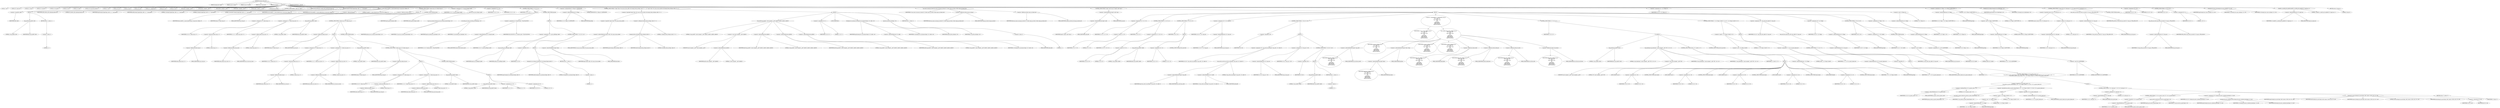 digraph hostapd_notif_assoc {  
"1000122" [label = "(METHOD,hostapd_notif_assoc)" ]
"1000123" [label = "(PARAM,hostapd_data *hapd)" ]
"1000124" [label = "(PARAM,const u8 *addr)" ]
"1000125" [label = "(PARAM,const u8 *req_ies)" ]
"1000126" [label = "(PARAM,size_t req_ies_len)" ]
"1000127" [label = "(PARAM,int reassoc)" ]
"1000128" [label = "(BLOCK,,)" ]
"1000129" [label = "(LOCAL,v7: int)" ]
"1000130" [label = "(LOCAL,v10: const u8 *)" ]
"1000131" [label = "(LOCAL,v11: size_t)" ]
"1000132" [label = "(LOCAL,v12: sta_info *)" ]
"1000133" [label = "(LOCAL,v13: sta_info *)" ]
"1000134" [label = "(LOCAL,v14: int)" ]
"1000135" [label = "(LOCAL,v15: bool)" ]
"1000136" [label = "(LOCAL,v16: wpa_state_machine *)" ]
"1000137" [label = "(LOCAL,v17: int)" ]
"1000138" [label = "(LOCAL,v18: u8 *)" ]
"1000139" [label = "(LOCAL,v19: int)" ]
"1000140" [label = "(LOCAL,v20: u32)" ]
"1000141" [label = "(LOCAL,v21: unsigned int)" ]
"1000142" [label = "(LOCAL,v22: int)" ]
"1000143" [label = "(LOCAL,v23: int)" ]
"1000144" [label = "(LOCAL,fmt: unsigned __int8 *)" ]
"1000145" [label = "(LOCAL,fmta: unsigned __int8 *)" ]
"1000146" [label = "(LOCAL,fmtb: unsigned __int8 *)" ]
"1000147" [label = "(LOCAL,fmtc: unsigned __int8 *)" ]
"1000148" [label = "(LOCAL,elems: ieee802_11_elems)" ]
"1000149" [label = "(LOCAL,buf: u8 [ 1064 ])" ]
"1000150" [label = "(CONTROL_STRUCTURE,if ( !addr ),if ( !addr ))" ]
"1000151" [label = "(<operator>.logicalNot,!addr)" ]
"1000152" [label = "(IDENTIFIER,addr,!addr)" ]
"1000153" [label = "(BLOCK,,)" ]
"1000154" [label = "(wpa_printf,wpa_printf(2, fmt))" ]
"1000155" [label = "(LITERAL,2,wpa_printf(2, fmt))" ]
"1000156" [label = "(IDENTIFIER,fmt,wpa_printf(2, fmt))" ]
"1000157" [label = "(RETURN,return -1;,return -1;)" ]
"1000158" [label = "(<operator>.minus,-1)" ]
"1000159" [label = "(LITERAL,1,-1)" ]
"1000160" [label = "(random_add_randomness,random_add_randomness(addr, 6u))" ]
"1000161" [label = "(IDENTIFIER,addr,random_add_randomness(addr, 6u))" ]
"1000162" [label = "(LITERAL,6u,random_add_randomness(addr, 6u))" ]
"1000163" [label = "(hostapd_logger,hostapd_logger(hapd, addr, 1u, 2, \"associated\"))" ]
"1000164" [label = "(IDENTIFIER,hapd,hostapd_logger(hapd, addr, 1u, 2, \"associated\"))" ]
"1000165" [label = "(IDENTIFIER,addr,hostapd_logger(hapd, addr, 1u, 2, \"associated\"))" ]
"1000166" [label = "(LITERAL,1u,hostapd_logger(hapd, addr, 1u, 2, \"associated\"))" ]
"1000167" [label = "(LITERAL,2,hostapd_logger(hapd, addr, 1u, 2, \"associated\"))" ]
"1000168" [label = "(LITERAL,\"associated\",hostapd_logger(hapd, addr, 1u, 2, \"associated\"))" ]
"1000169" [label = "(ieee802_11_parse_elems,ieee802_11_parse_elems(req_ies, req_ies_len, &elems, 0))" ]
"1000170" [label = "(IDENTIFIER,req_ies,ieee802_11_parse_elems(req_ies, req_ies_len, &elems, 0))" ]
"1000171" [label = "(IDENTIFIER,req_ies_len,ieee802_11_parse_elems(req_ies, req_ies_len, &elems, 0))" ]
"1000172" [label = "(<operator>.addressOf,&elems)" ]
"1000173" [label = "(IDENTIFIER,elems,ieee802_11_parse_elems(req_ies, req_ies_len, &elems, 0))" ]
"1000174" [label = "(LITERAL,0,ieee802_11_parse_elems(req_ies, req_ies_len, &elems, 0))" ]
"1000175" [label = "(CONTROL_STRUCTURE,if ( elems.wps_ie ),if ( elems.wps_ie ))" ]
"1000176" [label = "(<operator>.fieldAccess,elems.wps_ie)" ]
"1000177" [label = "(IDENTIFIER,elems,if ( elems.wps_ie ))" ]
"1000178" [label = "(FIELD_IDENTIFIER,wps_ie,wps_ie)" ]
"1000179" [label = "(BLOCK,,)" ]
"1000180" [label = "(<operator>.assignment,v10 = elems.wps_ie - 2)" ]
"1000181" [label = "(IDENTIFIER,v10,v10 = elems.wps_ie - 2)" ]
"1000182" [label = "(<operator>.subtraction,elems.wps_ie - 2)" ]
"1000183" [label = "(<operator>.fieldAccess,elems.wps_ie)" ]
"1000184" [label = "(IDENTIFIER,elems,elems.wps_ie - 2)" ]
"1000185" [label = "(FIELD_IDENTIFIER,wps_ie,wps_ie)" ]
"1000186" [label = "(LITERAL,2,elems.wps_ie - 2)" ]
"1000187" [label = "(<operator>.assignment,v11 = elems.wps_ie_len + 2)" ]
"1000188" [label = "(IDENTIFIER,v11,v11 = elems.wps_ie_len + 2)" ]
"1000189" [label = "(<operator>.addition,elems.wps_ie_len + 2)" ]
"1000190" [label = "(<operator>.fieldAccess,elems.wps_ie_len)" ]
"1000191" [label = "(IDENTIFIER,elems,elems.wps_ie_len + 2)" ]
"1000192" [label = "(FIELD_IDENTIFIER,wps_ie_len,wps_ie_len)" ]
"1000193" [label = "(LITERAL,2,elems.wps_ie_len + 2)" ]
"1000194" [label = "(wpa_printf,wpa_printf(2, fmta))" ]
"1000195" [label = "(LITERAL,2,wpa_printf(2, fmta))" ]
"1000196" [label = "(IDENTIFIER,fmta,wpa_printf(2, fmta))" ]
"1000197" [label = "(CONTROL_STRUCTURE,else,else)" ]
"1000198" [label = "(CONTROL_STRUCTURE,if ( elems.rsn_ie ),if ( elems.rsn_ie ))" ]
"1000199" [label = "(<operator>.fieldAccess,elems.rsn_ie)" ]
"1000200" [label = "(IDENTIFIER,elems,if ( elems.rsn_ie ))" ]
"1000201" [label = "(FIELD_IDENTIFIER,rsn_ie,rsn_ie)" ]
"1000202" [label = "(BLOCK,,)" ]
"1000203" [label = "(<operator>.assignment,v10 = elems.rsn_ie - 2)" ]
"1000204" [label = "(IDENTIFIER,v10,v10 = elems.rsn_ie - 2)" ]
"1000205" [label = "(<operator>.subtraction,elems.rsn_ie - 2)" ]
"1000206" [label = "(<operator>.fieldAccess,elems.rsn_ie)" ]
"1000207" [label = "(IDENTIFIER,elems,elems.rsn_ie - 2)" ]
"1000208" [label = "(FIELD_IDENTIFIER,rsn_ie,rsn_ie)" ]
"1000209" [label = "(LITERAL,2,elems.rsn_ie - 2)" ]
"1000210" [label = "(<operator>.assignment,v11 = elems.rsn_ie_len + 2)" ]
"1000211" [label = "(IDENTIFIER,v11,v11 = elems.rsn_ie_len + 2)" ]
"1000212" [label = "(<operator>.addition,elems.rsn_ie_len + 2)" ]
"1000213" [label = "(<operator>.fieldAccess,elems.rsn_ie_len)" ]
"1000214" [label = "(IDENTIFIER,elems,elems.rsn_ie_len + 2)" ]
"1000215" [label = "(FIELD_IDENTIFIER,rsn_ie_len,rsn_ie_len)" ]
"1000216" [label = "(LITERAL,2,elems.rsn_ie_len + 2)" ]
"1000217" [label = "(wpa_printf,wpa_printf(2, fmta))" ]
"1000218" [label = "(LITERAL,2,wpa_printf(2, fmta))" ]
"1000219" [label = "(IDENTIFIER,fmta,wpa_printf(2, fmta))" ]
"1000220" [label = "(CONTROL_STRUCTURE,else,else)" ]
"1000221" [label = "(CONTROL_STRUCTURE,if ( elems.wpa_ie ),if ( elems.wpa_ie ))" ]
"1000222" [label = "(<operator>.fieldAccess,elems.wpa_ie)" ]
"1000223" [label = "(IDENTIFIER,elems,if ( elems.wpa_ie ))" ]
"1000224" [label = "(FIELD_IDENTIFIER,wpa_ie,wpa_ie)" ]
"1000225" [label = "(BLOCK,,)" ]
"1000226" [label = "(<operator>.assignment,v10 = elems.wpa_ie - 2)" ]
"1000227" [label = "(IDENTIFIER,v10,v10 = elems.wpa_ie - 2)" ]
"1000228" [label = "(<operator>.subtraction,elems.wpa_ie - 2)" ]
"1000229" [label = "(<operator>.fieldAccess,elems.wpa_ie)" ]
"1000230" [label = "(IDENTIFIER,elems,elems.wpa_ie - 2)" ]
"1000231" [label = "(FIELD_IDENTIFIER,wpa_ie,wpa_ie)" ]
"1000232" [label = "(LITERAL,2,elems.wpa_ie - 2)" ]
"1000233" [label = "(<operator>.assignment,v11 = elems.wpa_ie_len + 2)" ]
"1000234" [label = "(IDENTIFIER,v11,v11 = elems.wpa_ie_len + 2)" ]
"1000235" [label = "(<operator>.addition,elems.wpa_ie_len + 2)" ]
"1000236" [label = "(<operator>.fieldAccess,elems.wpa_ie_len)" ]
"1000237" [label = "(IDENTIFIER,elems,elems.wpa_ie_len + 2)" ]
"1000238" [label = "(FIELD_IDENTIFIER,wpa_ie_len,wpa_ie_len)" ]
"1000239" [label = "(LITERAL,2,elems.wpa_ie_len + 2)" ]
"1000240" [label = "(wpa_printf,wpa_printf(2, fmta))" ]
"1000241" [label = "(LITERAL,2,wpa_printf(2, fmta))" ]
"1000242" [label = "(IDENTIFIER,fmta,wpa_printf(2, fmta))" ]
"1000243" [label = "(CONTROL_STRUCTURE,else,else)" ]
"1000244" [label = "(BLOCK,,)" ]
"1000245" [label = "(wpa_printf,wpa_printf(2, fmta))" ]
"1000246" [label = "(LITERAL,2,wpa_printf(2, fmta))" ]
"1000247" [label = "(IDENTIFIER,fmta,wpa_printf(2, fmta))" ]
"1000248" [label = "(<operator>.assignment,v11 = 0)" ]
"1000249" [label = "(IDENTIFIER,v11,v11 = 0)" ]
"1000250" [label = "(LITERAL,0,v11 = 0)" ]
"1000251" [label = "(<operator>.assignment,v10 = 0)" ]
"1000252" [label = "(IDENTIFIER,v10,v10 = 0)" ]
"1000253" [label = "(LITERAL,0,v10 = 0)" ]
"1000254" [label = "(<operator>.assignment,v12 = ap_get_sta(hapd, addr))" ]
"1000255" [label = "(IDENTIFIER,v12,v12 = ap_get_sta(hapd, addr))" ]
"1000256" [label = "(ap_get_sta,ap_get_sta(hapd, addr))" ]
"1000257" [label = "(IDENTIFIER,hapd,ap_get_sta(hapd, addr))" ]
"1000258" [label = "(IDENTIFIER,addr,ap_get_sta(hapd, addr))" ]
"1000259" [label = "(<operator>.assignment,v13 = v12)" ]
"1000260" [label = "(IDENTIFIER,v13,v13 = v12)" ]
"1000261" [label = "(IDENTIFIER,v12,v13 = v12)" ]
"1000262" [label = "(CONTROL_STRUCTURE,if ( v12 ),if ( v12 ))" ]
"1000263" [label = "(IDENTIFIER,v12,if ( v12 ))" ]
"1000264" [label = "(BLOCK,,)" ]
"1000265" [label = "(ap_sta_no_session_timeout,ap_sta_no_session_timeout(hapd, v12))" ]
"1000266" [label = "(IDENTIFIER,hapd,ap_sta_no_session_timeout(hapd, v12))" ]
"1000267" [label = "(IDENTIFIER,v12,ap_sta_no_session_timeout(hapd, v12))" ]
"1000268" [label = "(accounting_sta_stop,accounting_sta_stop(hapd, v13))" ]
"1000269" [label = "(IDENTIFIER,hapd,accounting_sta_stop(hapd, v13))" ]
"1000270" [label = "(IDENTIFIER,v13,accounting_sta_stop(hapd, v13))" ]
"1000271" [label = "(<operator>.assignment,v13->timeout_next = STA_NULLFUNC)" ]
"1000272" [label = "(<operator>.indirectFieldAccess,v13->timeout_next)" ]
"1000273" [label = "(IDENTIFIER,v13,v13->timeout_next = STA_NULLFUNC)" ]
"1000274" [label = "(FIELD_IDENTIFIER,timeout_next,timeout_next)" ]
"1000275" [label = "(IDENTIFIER,STA_NULLFUNC,v13->timeout_next = STA_NULLFUNC)" ]
"1000276" [label = "(CONTROL_STRUCTURE,else,else)" ]
"1000277" [label = "(BLOCK,,)" ]
"1000278" [label = "(<operator>.assignment,v13 = ap_sta_add(hapd, addr))" ]
"1000279" [label = "(IDENTIFIER,v13,v13 = ap_sta_add(hapd, addr))" ]
"1000280" [label = "(ap_sta_add,ap_sta_add(hapd, addr))" ]
"1000281" [label = "(IDENTIFIER,hapd,ap_sta_add(hapd, addr))" ]
"1000282" [label = "(IDENTIFIER,addr,ap_sta_add(hapd, addr))" ]
"1000283" [label = "(CONTROL_STRUCTURE,if ( !v13 ),if ( !v13 ))" ]
"1000284" [label = "(<operator>.logicalNot,!v13)" ]
"1000285" [label = "(IDENTIFIER,v13,!v13)" ]
"1000286" [label = "(BLOCK,,)" ]
"1000287" [label = "(hostapd_drv_sta_disassoc,hostapd_drv_sta_disassoc(hapd, addr, 5))" ]
"1000288" [label = "(IDENTIFIER,hapd,hostapd_drv_sta_disassoc(hapd, addr, 5))" ]
"1000289" [label = "(IDENTIFIER,addr,hostapd_drv_sta_disassoc(hapd, addr, 5))" ]
"1000290" [label = "(LITERAL,5,hostapd_drv_sta_disassoc(hapd, addr, 5))" ]
"1000291" [label = "(RETURN,return -1;,return -1;)" ]
"1000292" [label = "(<operator>.minus,-1)" ]
"1000293" [label = "(LITERAL,1,-1)" ]
"1000294" [label = "(<operators>.assignmentAnd,v13->flags &= 0xFFFECFFF)" ]
"1000295" [label = "(<operator>.indirectFieldAccess,v13->flags)" ]
"1000296" [label = "(IDENTIFIER,v13,v13->flags &= 0xFFFECFFF)" ]
"1000297" [label = "(FIELD_IDENTIFIER,flags,flags)" ]
"1000298" [label = "(LITERAL,0xFFFECFFF,v13->flags &= 0xFFFECFFF)" ]
"1000299" [label = "(CONTROL_STRUCTURE,if ( !hapd->iface->drv_max_acl_mac_addrs && hostapd_check_acl(hapd, addr, 0) != 1 ),if ( !hapd->iface->drv_max_acl_mac_addrs && hostapd_check_acl(hapd, addr, 0) != 1 ))" ]
"1000300" [label = "(<operator>.logicalAnd,!hapd->iface->drv_max_acl_mac_addrs && hostapd_check_acl(hapd, addr, 0) != 1)" ]
"1000301" [label = "(<operator>.logicalNot,!hapd->iface->drv_max_acl_mac_addrs)" ]
"1000302" [label = "(<operator>.indirectFieldAccess,hapd->iface->drv_max_acl_mac_addrs)" ]
"1000303" [label = "(<operator>.indirectFieldAccess,hapd->iface)" ]
"1000304" [label = "(IDENTIFIER,hapd,!hapd->iface->drv_max_acl_mac_addrs)" ]
"1000305" [label = "(FIELD_IDENTIFIER,iface,iface)" ]
"1000306" [label = "(FIELD_IDENTIFIER,drv_max_acl_mac_addrs,drv_max_acl_mac_addrs)" ]
"1000307" [label = "(<operator>.notEquals,hostapd_check_acl(hapd, addr, 0) != 1)" ]
"1000308" [label = "(hostapd_check_acl,hostapd_check_acl(hapd, addr, 0))" ]
"1000309" [label = "(IDENTIFIER,hapd,hostapd_check_acl(hapd, addr, 0))" ]
"1000310" [label = "(IDENTIFIER,addr,hostapd_check_acl(hapd, addr, 0))" ]
"1000311" [label = "(LITERAL,0,hostapd_check_acl(hapd, addr, 0))" ]
"1000312" [label = "(LITERAL,1,hostapd_check_acl(hapd, addr, 0) != 1)" ]
"1000313" [label = "(BLOCK,,)" ]
"1000314" [label = "(wpa_printf,wpa_printf(3, (const unsigned __int8 *)addr[2], addr[3], addr[4], addr[5]))" ]
"1000315" [label = "(LITERAL,3,wpa_printf(3, (const unsigned __int8 *)addr[2], addr[3], addr[4], addr[5]))" ]
"1000316" [label = "(<operator>.cast,(const unsigned __int8 *)addr[2])" ]
"1000317" [label = "(UNKNOWN,const unsigned __int8 *,const unsigned __int8 *)" ]
"1000318" [label = "(<operator>.indirectIndexAccess,addr[2])" ]
"1000319" [label = "(IDENTIFIER,addr,(const unsigned __int8 *)addr[2])" ]
"1000320" [label = "(LITERAL,2,(const unsigned __int8 *)addr[2])" ]
"1000321" [label = "(<operator>.indirectIndexAccess,addr[3])" ]
"1000322" [label = "(IDENTIFIER,addr,wpa_printf(3, (const unsigned __int8 *)addr[2], addr[3], addr[4], addr[5]))" ]
"1000323" [label = "(LITERAL,3,wpa_printf(3, (const unsigned __int8 *)addr[2], addr[3], addr[4], addr[5]))" ]
"1000324" [label = "(<operator>.indirectIndexAccess,addr[4])" ]
"1000325" [label = "(IDENTIFIER,addr,wpa_printf(3, (const unsigned __int8 *)addr[2], addr[3], addr[4], addr[5]))" ]
"1000326" [label = "(LITERAL,4,wpa_printf(3, (const unsigned __int8 *)addr[2], addr[3], addr[4], addr[5]))" ]
"1000327" [label = "(<operator>.indirectIndexAccess,addr[5])" ]
"1000328" [label = "(IDENTIFIER,addr,wpa_printf(3, (const unsigned __int8 *)addr[2], addr[3], addr[4], addr[5]))" ]
"1000329" [label = "(LITERAL,5,wpa_printf(3, (const unsigned __int8 *)addr[2], addr[3], addr[4], addr[5]))" ]
"1000330" [label = "(<operator>.assignment,v14 = 1)" ]
"1000331" [label = "(IDENTIFIER,v14,v14 = 1)" ]
"1000332" [label = "(LITERAL,1,v14 = 1)" ]
"1000333" [label = "(JUMP_TARGET,fail)" ]
"1000334" [label = "(hostapd_drv_sta_disassoc,hostapd_drv_sta_disassoc(hapd, v13->addr, v14))" ]
"1000335" [label = "(IDENTIFIER,hapd,hostapd_drv_sta_disassoc(hapd, v13->addr, v14))" ]
"1000336" [label = "(<operator>.indirectFieldAccess,v13->addr)" ]
"1000337" [label = "(IDENTIFIER,v13,hostapd_drv_sta_disassoc(hapd, v13->addr, v14))" ]
"1000338" [label = "(FIELD_IDENTIFIER,addr,addr)" ]
"1000339" [label = "(IDENTIFIER,v14,hostapd_drv_sta_disassoc(hapd, v13->addr, v14))" ]
"1000340" [label = "(ap_free_sta,ap_free_sta(hapd, v13))" ]
"1000341" [label = "(IDENTIFIER,hapd,ap_free_sta(hapd, v13))" ]
"1000342" [label = "(IDENTIFIER,v13,ap_free_sta(hapd, v13))" ]
"1000343" [label = "(RETURN,return -1;,return -1;)" ]
"1000344" [label = "(<operator>.minus,-1)" ]
"1000345" [label = "(LITERAL,1,-1)" ]
"1000346" [label = "(ap_copy_sta_supp_op_classes,ap_copy_sta_supp_op_classes(v13, elems.supp_op_classes, elems.supp_op_classes_len))" ]
"1000347" [label = "(IDENTIFIER,v13,ap_copy_sta_supp_op_classes(v13, elems.supp_op_classes, elems.supp_op_classes_len))" ]
"1000348" [label = "(<operator>.fieldAccess,elems.supp_op_classes)" ]
"1000349" [label = "(IDENTIFIER,elems,ap_copy_sta_supp_op_classes(v13, elems.supp_op_classes, elems.supp_op_classes_len))" ]
"1000350" [label = "(FIELD_IDENTIFIER,supp_op_classes,supp_op_classes)" ]
"1000351" [label = "(<operator>.fieldAccess,elems.supp_op_classes_len)" ]
"1000352" [label = "(IDENTIFIER,elems,ap_copy_sta_supp_op_classes(v13, elems.supp_op_classes, elems.supp_op_classes_len))" ]
"1000353" [label = "(FIELD_IDENTIFIER,supp_op_classes_len,supp_op_classes_len)" ]
"1000354" [label = "(CONTROL_STRUCTURE,if ( hapd->conf->wpa ),if ( hapd->conf->wpa ))" ]
"1000355" [label = "(<operator>.indirectFieldAccess,hapd->conf->wpa)" ]
"1000356" [label = "(<operator>.indirectFieldAccess,hapd->conf)" ]
"1000357" [label = "(IDENTIFIER,hapd,if ( hapd->conf->wpa ))" ]
"1000358" [label = "(FIELD_IDENTIFIER,conf,conf)" ]
"1000359" [label = "(FIELD_IDENTIFIER,wpa,wpa)" ]
"1000360" [label = "(BLOCK,,)" ]
"1000361" [label = "(<operator>.assignment,v15 = v11 == 0)" ]
"1000362" [label = "(IDENTIFIER,v15,v15 = v11 == 0)" ]
"1000363" [label = "(<operator>.equals,v11 == 0)" ]
"1000364" [label = "(IDENTIFIER,v11,v11 == 0)" ]
"1000365" [label = "(LITERAL,0,v11 == 0)" ]
"1000366" [label = "(CONTROL_STRUCTURE,if ( v11 ),if ( v11 ))" ]
"1000367" [label = "(IDENTIFIER,v11,if ( v11 ))" ]
"1000368" [label = "(<operator>.assignment,v15 = v10 == 0)" ]
"1000369" [label = "(IDENTIFIER,v15,v15 = v10 == 0)" ]
"1000370" [label = "(<operator>.equals,v10 == 0)" ]
"1000371" [label = "(IDENTIFIER,v10,v10 == 0)" ]
"1000372" [label = "(LITERAL,0,v10 == 0)" ]
"1000373" [label = "(CONTROL_STRUCTURE,if ( v15 ),if ( v15 ))" ]
"1000374" [label = "(IDENTIFIER,v15,if ( v15 ))" ]
"1000375" [label = "(BLOCK,,)" ]
"1000376" [label = "(wpa_printf,wpa_printf(2, fmtb))" ]
"1000377" [label = "(LITERAL,2,wpa_printf(2, fmtb))" ]
"1000378" [label = "(IDENTIFIER,fmtb,wpa_printf(2, fmtb))" ]
"1000379" [label = "(<operator>.assignment,v14 = 13)" ]
"1000380" [label = "(IDENTIFIER,v14,v14 = 13)" ]
"1000381" [label = "(LITERAL,13,v14 = 13)" ]
"1000382" [label = "(CONTROL_STRUCTURE,goto fail;,goto fail;)" ]
"1000383" [label = "(<operator>.assignment,v16 = v13->wpa_sm)" ]
"1000384" [label = "(IDENTIFIER,v16,v16 = v13->wpa_sm)" ]
"1000385" [label = "(<operator>.indirectFieldAccess,v13->wpa_sm)" ]
"1000386" [label = "(IDENTIFIER,v13,v16 = v13->wpa_sm)" ]
"1000387" [label = "(FIELD_IDENTIFIER,wpa_sm,wpa_sm)" ]
"1000388" [label = "(CONTROL_STRUCTURE,if ( !v16 ),if ( !v16 ))" ]
"1000389" [label = "(<operator>.logicalNot,!v16)" ]
"1000390" [label = "(IDENTIFIER,v16,!v16)" ]
"1000391" [label = "(BLOCK,,)" ]
"1000392" [label = "(<operator>.assignment,v16 = wpa_auth_sta_init(hapd->wpa_auth, v13->addr, 0))" ]
"1000393" [label = "(IDENTIFIER,v16,v16 = wpa_auth_sta_init(hapd->wpa_auth, v13->addr, 0))" ]
"1000394" [label = "(wpa_auth_sta_init,wpa_auth_sta_init(hapd->wpa_auth, v13->addr, 0))" ]
"1000395" [label = "(<operator>.indirectFieldAccess,hapd->wpa_auth)" ]
"1000396" [label = "(IDENTIFIER,hapd,wpa_auth_sta_init(hapd->wpa_auth, v13->addr, 0))" ]
"1000397" [label = "(FIELD_IDENTIFIER,wpa_auth,wpa_auth)" ]
"1000398" [label = "(<operator>.indirectFieldAccess,v13->addr)" ]
"1000399" [label = "(IDENTIFIER,v13,wpa_auth_sta_init(hapd->wpa_auth, v13->addr, 0))" ]
"1000400" [label = "(FIELD_IDENTIFIER,addr,addr)" ]
"1000401" [label = "(LITERAL,0,wpa_auth_sta_init(hapd->wpa_auth, v13->addr, 0))" ]
"1000402" [label = "(<operator>.assignment,v13->wpa_sm = v16)" ]
"1000403" [label = "(<operator>.indirectFieldAccess,v13->wpa_sm)" ]
"1000404" [label = "(IDENTIFIER,v13,v13->wpa_sm = v16)" ]
"1000405" [label = "(FIELD_IDENTIFIER,wpa_sm,wpa_sm)" ]
"1000406" [label = "(IDENTIFIER,v16,v13->wpa_sm = v16)" ]
"1000407" [label = "(CONTROL_STRUCTURE,if ( !v16 ),if ( !v16 ))" ]
"1000408" [label = "(<operator>.logicalNot,!v16)" ]
"1000409" [label = "(IDENTIFIER,v16,!v16)" ]
"1000410" [label = "(BLOCK,,)" ]
"1000411" [label = "(wpa_printf,wpa_printf(5, fmtb))" ]
"1000412" [label = "(LITERAL,5,wpa_printf(5, fmtb))" ]
"1000413" [label = "(IDENTIFIER,fmtb,wpa_printf(5, fmtb))" ]
"1000414" [label = "(RETURN,return -1;,return -1;)" ]
"1000415" [label = "(<operator>.minus,-1)" ]
"1000416" [label = "(LITERAL,1,-1)" ]
"1000417" [label = "(<operator>.assignment,v17 = wpa_validate_wpa_ie(\n            hapd->wpa_auth,\n            v16,\n            hapd->iface->freq,\n            v10,\n            v11,\n            elems.mdie,\n            elems.mdie_len,\n            elems.owe_dh,\n            elems.owe_dh_len))" ]
"1000418" [label = "(IDENTIFIER,v17,v17 = wpa_validate_wpa_ie(\n            hapd->wpa_auth,\n            v16,\n            hapd->iface->freq,\n            v10,\n            v11,\n            elems.mdie,\n            elems.mdie_len,\n            elems.owe_dh,\n            elems.owe_dh_len))" ]
"1000419" [label = "(wpa_validate_wpa_ie,wpa_validate_wpa_ie(\n            hapd->wpa_auth,\n            v16,\n            hapd->iface->freq,\n            v10,\n            v11,\n            elems.mdie,\n            elems.mdie_len,\n            elems.owe_dh,\n            elems.owe_dh_len))" ]
"1000420" [label = "(<operator>.indirectFieldAccess,hapd->wpa_auth)" ]
"1000421" [label = "(IDENTIFIER,hapd,wpa_validate_wpa_ie(\n            hapd->wpa_auth,\n            v16,\n            hapd->iface->freq,\n            v10,\n            v11,\n            elems.mdie,\n            elems.mdie_len,\n            elems.owe_dh,\n            elems.owe_dh_len))" ]
"1000422" [label = "(FIELD_IDENTIFIER,wpa_auth,wpa_auth)" ]
"1000423" [label = "(IDENTIFIER,v16,wpa_validate_wpa_ie(\n            hapd->wpa_auth,\n            v16,\n            hapd->iface->freq,\n            v10,\n            v11,\n            elems.mdie,\n            elems.mdie_len,\n            elems.owe_dh,\n            elems.owe_dh_len))" ]
"1000424" [label = "(<operator>.indirectFieldAccess,hapd->iface->freq)" ]
"1000425" [label = "(<operator>.indirectFieldAccess,hapd->iface)" ]
"1000426" [label = "(IDENTIFIER,hapd,wpa_validate_wpa_ie(\n            hapd->wpa_auth,\n            v16,\n            hapd->iface->freq,\n            v10,\n            v11,\n            elems.mdie,\n            elems.mdie_len,\n            elems.owe_dh,\n            elems.owe_dh_len))" ]
"1000427" [label = "(FIELD_IDENTIFIER,iface,iface)" ]
"1000428" [label = "(FIELD_IDENTIFIER,freq,freq)" ]
"1000429" [label = "(IDENTIFIER,v10,wpa_validate_wpa_ie(\n            hapd->wpa_auth,\n            v16,\n            hapd->iface->freq,\n            v10,\n            v11,\n            elems.mdie,\n            elems.mdie_len,\n            elems.owe_dh,\n            elems.owe_dh_len))" ]
"1000430" [label = "(IDENTIFIER,v11,wpa_validate_wpa_ie(\n            hapd->wpa_auth,\n            v16,\n            hapd->iface->freq,\n            v10,\n            v11,\n            elems.mdie,\n            elems.mdie_len,\n            elems.owe_dh,\n            elems.owe_dh_len))" ]
"1000431" [label = "(<operator>.fieldAccess,elems.mdie)" ]
"1000432" [label = "(IDENTIFIER,elems,wpa_validate_wpa_ie(\n            hapd->wpa_auth,\n            v16,\n            hapd->iface->freq,\n            v10,\n            v11,\n            elems.mdie,\n            elems.mdie_len,\n            elems.owe_dh,\n            elems.owe_dh_len))" ]
"1000433" [label = "(FIELD_IDENTIFIER,mdie,mdie)" ]
"1000434" [label = "(<operator>.fieldAccess,elems.mdie_len)" ]
"1000435" [label = "(IDENTIFIER,elems,wpa_validate_wpa_ie(\n            hapd->wpa_auth,\n            v16,\n            hapd->iface->freq,\n            v10,\n            v11,\n            elems.mdie,\n            elems.mdie_len,\n            elems.owe_dh,\n            elems.owe_dh_len))" ]
"1000436" [label = "(FIELD_IDENTIFIER,mdie_len,mdie_len)" ]
"1000437" [label = "(<operator>.fieldAccess,elems.owe_dh)" ]
"1000438" [label = "(IDENTIFIER,elems,wpa_validate_wpa_ie(\n            hapd->wpa_auth,\n            v16,\n            hapd->iface->freq,\n            v10,\n            v11,\n            elems.mdie,\n            elems.mdie_len,\n            elems.owe_dh,\n            elems.owe_dh_len))" ]
"1000439" [label = "(FIELD_IDENTIFIER,owe_dh,owe_dh)" ]
"1000440" [label = "(<operator>.fieldAccess,elems.owe_dh_len)" ]
"1000441" [label = "(IDENTIFIER,elems,wpa_validate_wpa_ie(\n            hapd->wpa_auth,\n            v16,\n            hapd->iface->freq,\n            v10,\n            v11,\n            elems.mdie,\n            elems.mdie_len,\n            elems.owe_dh,\n            elems.owe_dh_len))" ]
"1000442" [label = "(FIELD_IDENTIFIER,owe_dh_len,owe_dh_len)" ]
"1000443" [label = "(CONTROL_STRUCTURE,if ( v17 ),if ( v17 ))" ]
"1000444" [label = "(IDENTIFIER,v17,if ( v17 ))" ]
"1000445" [label = "(BLOCK,,)" ]
"1000446" [label = "(wpa_printf,wpa_printf(2, fmtc))" ]
"1000447" [label = "(LITERAL,2,wpa_printf(2, fmtc))" ]
"1000448" [label = "(IDENTIFIER,fmtc,wpa_printf(2, fmtc))" ]
"1000449" [label = "(wpa_hexdump,wpa_hexdump(2, (const unsigned __int8 *)\"IE\", v10, v11))" ]
"1000450" [label = "(LITERAL,2,wpa_hexdump(2, (const unsigned __int8 *)\"IE\", v10, v11))" ]
"1000451" [label = "(<operator>.cast,(const unsigned __int8 *)\"IE\")" ]
"1000452" [label = "(UNKNOWN,const unsigned __int8 *,const unsigned __int8 *)" ]
"1000453" [label = "(LITERAL,\"IE\",(const unsigned __int8 *)\"IE\")" ]
"1000454" [label = "(IDENTIFIER,v10,wpa_hexdump(2, (const unsigned __int8 *)\"IE\", v10, v11))" ]
"1000455" [label = "(IDENTIFIER,v11,wpa_hexdump(2, (const unsigned __int8 *)\"IE\", v10, v11))" ]
"1000456" [label = "(CONTROL_STRUCTURE,switch ( v17 ),switch ( v17 ))" ]
"1000457" [label = "(IDENTIFIER,v17,switch ( v17 ))" ]
"1000458" [label = "(BLOCK,,)" ]
"1000459" [label = "(JUMP_TARGET,case 2)" ]
"1000460" [label = "(<operator>.assignment,v14 = 18)" ]
"1000461" [label = "(IDENTIFIER,v14,v14 = 18)" ]
"1000462" [label = "(LITERAL,18,v14 = 18)" ]
"1000463" [label = "(CONTROL_STRUCTURE,break;,break;)" ]
"1000464" [label = "(JUMP_TARGET,case 3)" ]
"1000465" [label = "(<operator>.assignment,v14 = 19)" ]
"1000466" [label = "(IDENTIFIER,v14,v14 = 19)" ]
"1000467" [label = "(LITERAL,19,v14 = 19)" ]
"1000468" [label = "(CONTROL_STRUCTURE,break;,break;)" ]
"1000469" [label = "(JUMP_TARGET,case 4)" ]
"1000470" [label = "(<operator>.assignment,v14 = 20)" ]
"1000471" [label = "(IDENTIFIER,v14,v14 = 20)" ]
"1000472" [label = "(LITERAL,20,v14 = 20)" ]
"1000473" [label = "(CONTROL_STRUCTURE,break;,break;)" ]
"1000474" [label = "(JUMP_TARGET,case 8)" ]
"1000475" [label = "(<operator>.assignment,v14 = 24)" ]
"1000476" [label = "(IDENTIFIER,v14,v14 = 24)" ]
"1000477" [label = "(LITERAL,24,v14 = 24)" ]
"1000478" [label = "(CONTROL_STRUCTURE,break;,break;)" ]
"1000479" [label = "(JUMP_TARGET,default)" ]
"1000480" [label = "(<operator>.assignment,v14 = 13)" ]
"1000481" [label = "(IDENTIFIER,v14,v14 = 13)" ]
"1000482" [label = "(LITERAL,13,v14 = 13)" ]
"1000483" [label = "(CONTROL_STRUCTURE,break;,break;)" ]
"1000484" [label = "(CONTROL_STRUCTURE,goto fail;,goto fail;)" ]
"1000485" [label = "(CONTROL_STRUCTURE,if ( (~v13->flags & 0x402) == 0 ),if ( (~v13->flags & 0x402) == 0 ))" ]
"1000486" [label = "(<operator>.equals,(~v13->flags & 0x402) == 0)" ]
"1000487" [label = "(<operator>.and,~v13->flags & 0x402)" ]
"1000488" [label = "(<operator>.indirectFieldAccess,~v13->flags)" ]
"1000489" [label = "(IDENTIFIER,~v13,~v13->flags & 0x402)" ]
"1000490" [label = "(FIELD_IDENTIFIER,flags,flags)" ]
"1000491" [label = "(LITERAL,0x402,~v13->flags & 0x402)" ]
"1000492" [label = "(LITERAL,0,(~v13->flags & 0x402) == 0)" ]
"1000493" [label = "(BLOCK,,)" ]
"1000494" [label = "(<operator>.assignment,v7 = v13->sa_query_timed_out)" ]
"1000495" [label = "(IDENTIFIER,v7,v7 = v13->sa_query_timed_out)" ]
"1000496" [label = "(<operator>.indirectFieldAccess,v13->sa_query_timed_out)" ]
"1000497" [label = "(IDENTIFIER,v13,v7 = v13->sa_query_timed_out)" ]
"1000498" [label = "(FIELD_IDENTIFIER,sa_query_timed_out,sa_query_timed_out)" ]
"1000499" [label = "(CONTROL_STRUCTURE,if ( !v7 ),if ( !v7 ))" ]
"1000500" [label = "(<operator>.logicalNot,!v7)" ]
"1000501" [label = "(IDENTIFIER,v7,!v7)" ]
"1000502" [label = "(BLOCK,,)" ]
"1000503" [label = "(CONTROL_STRUCTURE,if ( v13->sa_query_count <= 0\n          || (ap_check_sa_query_timeout(hapd, v13), (~v13->flags & 0x402) == 0) && !v13->sa_query_timed_out ),if ( v13->sa_query_count <= 0\n          || (ap_check_sa_query_timeout(hapd, v13), (~v13->flags & 0x402) == 0) && !v13->sa_query_timed_out ))" ]
"1000504" [label = "(<operator>.logicalOr,v13->sa_query_count <= 0\n          || (ap_check_sa_query_timeout(hapd, v13), (~v13->flags & 0x402) == 0) && !v13->sa_query_timed_out)" ]
"1000505" [label = "(<operator>.lessEqualsThan,v13->sa_query_count <= 0)" ]
"1000506" [label = "(<operator>.indirectFieldAccess,v13->sa_query_count)" ]
"1000507" [label = "(IDENTIFIER,v13,v13->sa_query_count <= 0)" ]
"1000508" [label = "(FIELD_IDENTIFIER,sa_query_count,sa_query_count)" ]
"1000509" [label = "(LITERAL,0,v13->sa_query_count <= 0)" ]
"1000510" [label = "(<operator>.logicalAnd,(ap_check_sa_query_timeout(hapd, v13), (~v13->flags & 0x402) == 0) && !v13->sa_query_timed_out)" ]
"1000511" [label = "(BLOCK,,)" ]
"1000512" [label = "(ap_check_sa_query_timeout,ap_check_sa_query_timeout(hapd, v13))" ]
"1000513" [label = "(IDENTIFIER,hapd,ap_check_sa_query_timeout(hapd, v13))" ]
"1000514" [label = "(IDENTIFIER,v13,ap_check_sa_query_timeout(hapd, v13))" ]
"1000515" [label = "(<operator>.equals,(~v13->flags & 0x402) == 0)" ]
"1000516" [label = "(<operator>.and,~v13->flags & 0x402)" ]
"1000517" [label = "(<operator>.indirectFieldAccess,~v13->flags)" ]
"1000518" [label = "(IDENTIFIER,~v13,~v13->flags & 0x402)" ]
"1000519" [label = "(FIELD_IDENTIFIER,flags,flags)" ]
"1000520" [label = "(LITERAL,0x402,~v13->flags & 0x402)" ]
"1000521" [label = "(LITERAL,0,(~v13->flags & 0x402) == 0)" ]
"1000522" [label = "(<operator>.logicalNot,!v13->sa_query_timed_out)" ]
"1000523" [label = "(<operator>.indirectFieldAccess,v13->sa_query_timed_out)" ]
"1000524" [label = "(IDENTIFIER,v13,!v13->sa_query_timed_out)" ]
"1000525" [label = "(FIELD_IDENTIFIER,sa_query_timed_out,sa_query_timed_out)" ]
"1000526" [label = "(BLOCK,,)" ]
"1000527" [label = "(CONTROL_STRUCTURE,if ( v13->auth_alg != 2 ),if ( v13->auth_alg != 2 ))" ]
"1000528" [label = "(<operator>.notEquals,v13->auth_alg != 2)" ]
"1000529" [label = "(<operator>.indirectFieldAccess,v13->auth_alg)" ]
"1000530" [label = "(IDENTIFIER,v13,v13->auth_alg != 2)" ]
"1000531" [label = "(FIELD_IDENTIFIER,auth_alg,auth_alg)" ]
"1000532" [label = "(LITERAL,2,v13->auth_alg != 2)" ]
"1000533" [label = "(BLOCK,,)" ]
"1000534" [label = "(CONTROL_STRUCTURE,if ( !v13->sa_query_count ),if ( !v13->sa_query_count ))" ]
"1000535" [label = "(<operator>.logicalNot,!v13->sa_query_count)" ]
"1000536" [label = "(<operator>.indirectFieldAccess,v13->sa_query_count)" ]
"1000537" [label = "(IDENTIFIER,v13,!v13->sa_query_count)" ]
"1000538" [label = "(FIELD_IDENTIFIER,sa_query_count,sa_query_count)" ]
"1000539" [label = "(ap_sta_start_sa_query,ap_sta_start_sa_query(hapd, v13))" ]
"1000540" [label = "(IDENTIFIER,hapd,ap_sta_start_sa_query(hapd, v13))" ]
"1000541" [label = "(IDENTIFIER,v13,ap_sta_start_sa_query(hapd, v13))" ]
"1000542" [label = "(<operator>.assignment,v18 = hostapd_eid_assoc_comeback_time(hapd, v13, buf))" ]
"1000543" [label = "(IDENTIFIER,v18,v18 = hostapd_eid_assoc_comeback_time(hapd, v13, buf))" ]
"1000544" [label = "(hostapd_eid_assoc_comeback_time,hostapd_eid_assoc_comeback_time(hapd, v13, buf))" ]
"1000545" [label = "(IDENTIFIER,hapd,hostapd_eid_assoc_comeback_time(hapd, v13, buf))" ]
"1000546" [label = "(IDENTIFIER,v13,hostapd_eid_assoc_comeback_time(hapd, v13, buf))" ]
"1000547" [label = "(IDENTIFIER,buf,hostapd_eid_assoc_comeback_time(hapd, v13, buf))" ]
"1000548" [label = "(hostapd_sta_assoc,hostapd_sta_assoc(hapd, addr, reassoc, 0x1Eu, buf, v18 - buf))" ]
"1000549" [label = "(IDENTIFIER,hapd,hostapd_sta_assoc(hapd, addr, reassoc, 0x1Eu, buf, v18 - buf))" ]
"1000550" [label = "(IDENTIFIER,addr,hostapd_sta_assoc(hapd, addr, reassoc, 0x1Eu, buf, v18 - buf))" ]
"1000551" [label = "(IDENTIFIER,reassoc,hostapd_sta_assoc(hapd, addr, reassoc, 0x1Eu, buf, v18 - buf))" ]
"1000552" [label = "(LITERAL,0x1Eu,hostapd_sta_assoc(hapd, addr, reassoc, 0x1Eu, buf, v18 - buf))" ]
"1000553" [label = "(IDENTIFIER,buf,hostapd_sta_assoc(hapd, addr, reassoc, 0x1Eu, buf, v18 - buf))" ]
"1000554" [label = "(<operator>.subtraction,v18 - buf)" ]
"1000555" [label = "(IDENTIFIER,v18,v18 - buf)" ]
"1000556" [label = "(IDENTIFIER,buf,v18 - buf)" ]
"1000557" [label = "(RETURN,return v7;,return v7;)" ]
"1000558" [label = "(IDENTIFIER,v7,return v7;)" ]
"1000559" [label = "(<operator>.assignment,v19 = wpa_auth_uses_mfp(v13->wpa_sm))" ]
"1000560" [label = "(IDENTIFIER,v19,v19 = wpa_auth_uses_mfp(v13->wpa_sm))" ]
"1000561" [label = "(wpa_auth_uses_mfp,wpa_auth_uses_mfp(v13->wpa_sm))" ]
"1000562" [label = "(<operator>.indirectFieldAccess,v13->wpa_sm)" ]
"1000563" [label = "(IDENTIFIER,v13,wpa_auth_uses_mfp(v13->wpa_sm))" ]
"1000564" [label = "(FIELD_IDENTIFIER,wpa_sm,wpa_sm)" ]
"1000565" [label = "(<operator>.assignment,v20 = v13->flags)" ]
"1000566" [label = "(IDENTIFIER,v20,v20 = v13->flags)" ]
"1000567" [label = "(<operator>.indirectFieldAccess,v13->flags)" ]
"1000568" [label = "(IDENTIFIER,v13,v20 = v13->flags)" ]
"1000569" [label = "(FIELD_IDENTIFIER,flags,flags)" ]
"1000570" [label = "(CONTROL_STRUCTURE,if ( v19 ),if ( v19 ))" ]
"1000571" [label = "(IDENTIFIER,v19,if ( v19 ))" ]
"1000572" [label = "(<operator>.assignment,v21 = v20 | 0x400)" ]
"1000573" [label = "(IDENTIFIER,v21,v21 = v20 | 0x400)" ]
"1000574" [label = "(<operator>.or,v20 | 0x400)" ]
"1000575" [label = "(IDENTIFIER,v20,v20 | 0x400)" ]
"1000576" [label = "(LITERAL,0x400,v20 | 0x400)" ]
"1000577" [label = "(CONTROL_STRUCTURE,else,else)" ]
"1000578" [label = "(<operator>.assignment,v21 = v20 & 0xFFFFFBFF)" ]
"1000579" [label = "(IDENTIFIER,v21,v21 = v20 & 0xFFFFFBFF)" ]
"1000580" [label = "(<operator>.and,v20 & 0xFFFFFBFF)" ]
"1000581" [label = "(IDENTIFIER,v20,v20 & 0xFFFFFBFF)" ]
"1000582" [label = "(LITERAL,0xFFFFFBFF,v20 & 0xFFFFFBFF)" ]
"1000583" [label = "(<operator>.assignment,v13->flags = v21)" ]
"1000584" [label = "(<operator>.indirectFieldAccess,v13->flags)" ]
"1000585" [label = "(IDENTIFIER,v13,v13->flags = v21)" ]
"1000586" [label = "(FIELD_IDENTIFIER,flags,flags)" ]
"1000587" [label = "(IDENTIFIER,v21,v13->flags = v21)" ]
"1000588" [label = "(<operator>.assignment,v22 = v13->flags & 2)" ]
"1000589" [label = "(IDENTIFIER,v22,v22 = v13->flags & 2)" ]
"1000590" [label = "(<operator>.and,v13->flags & 2)" ]
"1000591" [label = "(<operator>.indirectFieldAccess,v13->flags)" ]
"1000592" [label = "(IDENTIFIER,v13,v13->flags & 2)" ]
"1000593" [label = "(FIELD_IDENTIFIER,flags,flags)" ]
"1000594" [label = "(LITERAL,2,v13->flags & 2)" ]
"1000595" [label = "(<operator>.assignment,v13->flags = v13->flags & 0xFFF7FFFF | 3)" ]
"1000596" [label = "(<operator>.indirectFieldAccess,v13->flags)" ]
"1000597" [label = "(IDENTIFIER,v13,v13->flags = v13->flags & 0xFFF7FFFF | 3)" ]
"1000598" [label = "(FIELD_IDENTIFIER,flags,flags)" ]
"1000599" [label = "(<operator>.or,v13->flags & 0xFFF7FFFF | 3)" ]
"1000600" [label = "(<operator>.and,v13->flags & 0xFFF7FFFF)" ]
"1000601" [label = "(<operator>.indirectFieldAccess,v13->flags)" ]
"1000602" [label = "(IDENTIFIER,v13,v13->flags & 0xFFF7FFFF)" ]
"1000603" [label = "(FIELD_IDENTIFIER,flags,flags)" ]
"1000604" [label = "(LITERAL,0xFFF7FFFF,v13->flags & 0xFFF7FFFF)" ]
"1000605" [label = "(LITERAL,3,v13->flags & 0xFFF7FFFF | 3)" ]
"1000606" [label = "(hostapd_set_sta_flags,hostapd_set_sta_flags(hapd, v13))" ]
"1000607" [label = "(IDENTIFIER,hapd,hostapd_set_sta_flags(hapd, v13))" ]
"1000608" [label = "(IDENTIFIER,v13,hostapd_set_sta_flags(hapd, v13))" ]
"1000609" [label = "(CONTROL_STRUCTURE,if ( reassoc && v13->auth_alg == 2 ),if ( reassoc && v13->auth_alg == 2 ))" ]
"1000610" [label = "(<operator>.logicalAnd,reassoc && v13->auth_alg == 2)" ]
"1000611" [label = "(IDENTIFIER,reassoc,reassoc && v13->auth_alg == 2)" ]
"1000612" [label = "(<operator>.equals,v13->auth_alg == 2)" ]
"1000613" [label = "(<operator>.indirectFieldAccess,v13->auth_alg)" ]
"1000614" [label = "(IDENTIFIER,v13,v13->auth_alg == 2)" ]
"1000615" [label = "(FIELD_IDENTIFIER,auth_alg,auth_alg)" ]
"1000616" [label = "(LITERAL,2,v13->auth_alg == 2)" ]
"1000617" [label = "(wpa_auth_sm_event,wpa_auth_sm_event(v13->wpa_sm, WPA_ASSOC_FT))" ]
"1000618" [label = "(<operator>.indirectFieldAccess,v13->wpa_sm)" ]
"1000619" [label = "(IDENTIFIER,v13,wpa_auth_sm_event(v13->wpa_sm, WPA_ASSOC_FT))" ]
"1000620" [label = "(FIELD_IDENTIFIER,wpa_sm,wpa_sm)" ]
"1000621" [label = "(IDENTIFIER,WPA_ASSOC_FT,wpa_auth_sm_event(v13->wpa_sm, WPA_ASSOC_FT))" ]
"1000622" [label = "(CONTROL_STRUCTURE,else,else)" ]
"1000623" [label = "(wpa_auth_sm_event,wpa_auth_sm_event(v13->wpa_sm, WPA_ASSOC))" ]
"1000624" [label = "(<operator>.indirectFieldAccess,v13->wpa_sm)" ]
"1000625" [label = "(IDENTIFIER,v13,wpa_auth_sm_event(v13->wpa_sm, WPA_ASSOC))" ]
"1000626" [label = "(FIELD_IDENTIFIER,wpa_sm,wpa_sm)" ]
"1000627" [label = "(IDENTIFIER,WPA_ASSOC,wpa_auth_sm_event(v13->wpa_sm, WPA_ASSOC))" ]
"1000628" [label = "(<operator>.assignment,v23 = v22)" ]
"1000629" [label = "(IDENTIFIER,v23,v23 = v22)" ]
"1000630" [label = "(IDENTIFIER,v22,v23 = v22)" ]
"1000631" [label = "(CONTROL_STRUCTURE,if ( v22 ),if ( v22 ))" ]
"1000632" [label = "(IDENTIFIER,v22,if ( v22 ))" ]
"1000633" [label = "(<operator>.assignment,v23 = 1)" ]
"1000634" [label = "(IDENTIFIER,v23,v23 = 1)" ]
"1000635" [label = "(LITERAL,1,v23 = 1)" ]
"1000636" [label = "(hostapd_new_assoc_sta,hostapd_new_assoc_sta(hapd, v13, v23))" ]
"1000637" [label = "(IDENTIFIER,hapd,hostapd_new_assoc_sta(hapd, v13, v23))" ]
"1000638" [label = "(IDENTIFIER,v13,hostapd_new_assoc_sta(hapd, v13, v23))" ]
"1000639" [label = "(IDENTIFIER,v23,hostapd_new_assoc_sta(hapd, v13, v23))" ]
"1000640" [label = "(ieee802_1x_notify_port_enabled,ieee802_1x_notify_port_enabled(v13->eapol_sm, 1))" ]
"1000641" [label = "(<operator>.indirectFieldAccess,v13->eapol_sm)" ]
"1000642" [label = "(IDENTIFIER,v13,ieee802_1x_notify_port_enabled(v13->eapol_sm, 1))" ]
"1000643" [label = "(FIELD_IDENTIFIER,eapol_sm,eapol_sm)" ]
"1000644" [label = "(LITERAL,1,ieee802_1x_notify_port_enabled(v13->eapol_sm, 1))" ]
"1000645" [label = "(RETURN,return 0;,return 0;)" ]
"1000646" [label = "(LITERAL,0,return 0;)" ]
"1000647" [label = "(METHOD_RETURN,int __fastcall)" ]
  "1000122" -> "1000123" 
  "1000122" -> "1000124" 
  "1000122" -> "1000125" 
  "1000122" -> "1000126" 
  "1000122" -> "1000127" 
  "1000122" -> "1000128" 
  "1000122" -> "1000647" 
  "1000128" -> "1000129" 
  "1000128" -> "1000130" 
  "1000128" -> "1000131" 
  "1000128" -> "1000132" 
  "1000128" -> "1000133" 
  "1000128" -> "1000134" 
  "1000128" -> "1000135" 
  "1000128" -> "1000136" 
  "1000128" -> "1000137" 
  "1000128" -> "1000138" 
  "1000128" -> "1000139" 
  "1000128" -> "1000140" 
  "1000128" -> "1000141" 
  "1000128" -> "1000142" 
  "1000128" -> "1000143" 
  "1000128" -> "1000144" 
  "1000128" -> "1000145" 
  "1000128" -> "1000146" 
  "1000128" -> "1000147" 
  "1000128" -> "1000148" 
  "1000128" -> "1000149" 
  "1000128" -> "1000150" 
  "1000128" -> "1000160" 
  "1000128" -> "1000163" 
  "1000128" -> "1000169" 
  "1000128" -> "1000175" 
  "1000128" -> "1000254" 
  "1000128" -> "1000259" 
  "1000128" -> "1000262" 
  "1000128" -> "1000294" 
  "1000128" -> "1000299" 
  "1000128" -> "1000346" 
  "1000128" -> "1000354" 
  "1000128" -> "1000588" 
  "1000128" -> "1000595" 
  "1000128" -> "1000606" 
  "1000128" -> "1000609" 
  "1000128" -> "1000628" 
  "1000128" -> "1000631" 
  "1000128" -> "1000636" 
  "1000128" -> "1000640" 
  "1000128" -> "1000645" 
  "1000150" -> "1000151" 
  "1000150" -> "1000153" 
  "1000151" -> "1000152" 
  "1000153" -> "1000154" 
  "1000153" -> "1000157" 
  "1000154" -> "1000155" 
  "1000154" -> "1000156" 
  "1000157" -> "1000158" 
  "1000158" -> "1000159" 
  "1000160" -> "1000161" 
  "1000160" -> "1000162" 
  "1000163" -> "1000164" 
  "1000163" -> "1000165" 
  "1000163" -> "1000166" 
  "1000163" -> "1000167" 
  "1000163" -> "1000168" 
  "1000169" -> "1000170" 
  "1000169" -> "1000171" 
  "1000169" -> "1000172" 
  "1000169" -> "1000174" 
  "1000172" -> "1000173" 
  "1000175" -> "1000176" 
  "1000175" -> "1000179" 
  "1000175" -> "1000197" 
  "1000176" -> "1000177" 
  "1000176" -> "1000178" 
  "1000179" -> "1000180" 
  "1000179" -> "1000187" 
  "1000179" -> "1000194" 
  "1000180" -> "1000181" 
  "1000180" -> "1000182" 
  "1000182" -> "1000183" 
  "1000182" -> "1000186" 
  "1000183" -> "1000184" 
  "1000183" -> "1000185" 
  "1000187" -> "1000188" 
  "1000187" -> "1000189" 
  "1000189" -> "1000190" 
  "1000189" -> "1000193" 
  "1000190" -> "1000191" 
  "1000190" -> "1000192" 
  "1000194" -> "1000195" 
  "1000194" -> "1000196" 
  "1000197" -> "1000198" 
  "1000198" -> "1000199" 
  "1000198" -> "1000202" 
  "1000198" -> "1000220" 
  "1000199" -> "1000200" 
  "1000199" -> "1000201" 
  "1000202" -> "1000203" 
  "1000202" -> "1000210" 
  "1000202" -> "1000217" 
  "1000203" -> "1000204" 
  "1000203" -> "1000205" 
  "1000205" -> "1000206" 
  "1000205" -> "1000209" 
  "1000206" -> "1000207" 
  "1000206" -> "1000208" 
  "1000210" -> "1000211" 
  "1000210" -> "1000212" 
  "1000212" -> "1000213" 
  "1000212" -> "1000216" 
  "1000213" -> "1000214" 
  "1000213" -> "1000215" 
  "1000217" -> "1000218" 
  "1000217" -> "1000219" 
  "1000220" -> "1000221" 
  "1000221" -> "1000222" 
  "1000221" -> "1000225" 
  "1000221" -> "1000243" 
  "1000222" -> "1000223" 
  "1000222" -> "1000224" 
  "1000225" -> "1000226" 
  "1000225" -> "1000233" 
  "1000225" -> "1000240" 
  "1000226" -> "1000227" 
  "1000226" -> "1000228" 
  "1000228" -> "1000229" 
  "1000228" -> "1000232" 
  "1000229" -> "1000230" 
  "1000229" -> "1000231" 
  "1000233" -> "1000234" 
  "1000233" -> "1000235" 
  "1000235" -> "1000236" 
  "1000235" -> "1000239" 
  "1000236" -> "1000237" 
  "1000236" -> "1000238" 
  "1000240" -> "1000241" 
  "1000240" -> "1000242" 
  "1000243" -> "1000244" 
  "1000244" -> "1000245" 
  "1000244" -> "1000248" 
  "1000244" -> "1000251" 
  "1000245" -> "1000246" 
  "1000245" -> "1000247" 
  "1000248" -> "1000249" 
  "1000248" -> "1000250" 
  "1000251" -> "1000252" 
  "1000251" -> "1000253" 
  "1000254" -> "1000255" 
  "1000254" -> "1000256" 
  "1000256" -> "1000257" 
  "1000256" -> "1000258" 
  "1000259" -> "1000260" 
  "1000259" -> "1000261" 
  "1000262" -> "1000263" 
  "1000262" -> "1000264" 
  "1000262" -> "1000276" 
  "1000264" -> "1000265" 
  "1000264" -> "1000268" 
  "1000264" -> "1000271" 
  "1000265" -> "1000266" 
  "1000265" -> "1000267" 
  "1000268" -> "1000269" 
  "1000268" -> "1000270" 
  "1000271" -> "1000272" 
  "1000271" -> "1000275" 
  "1000272" -> "1000273" 
  "1000272" -> "1000274" 
  "1000276" -> "1000277" 
  "1000277" -> "1000278" 
  "1000277" -> "1000283" 
  "1000278" -> "1000279" 
  "1000278" -> "1000280" 
  "1000280" -> "1000281" 
  "1000280" -> "1000282" 
  "1000283" -> "1000284" 
  "1000283" -> "1000286" 
  "1000284" -> "1000285" 
  "1000286" -> "1000287" 
  "1000286" -> "1000291" 
  "1000287" -> "1000288" 
  "1000287" -> "1000289" 
  "1000287" -> "1000290" 
  "1000291" -> "1000292" 
  "1000292" -> "1000293" 
  "1000294" -> "1000295" 
  "1000294" -> "1000298" 
  "1000295" -> "1000296" 
  "1000295" -> "1000297" 
  "1000299" -> "1000300" 
  "1000299" -> "1000313" 
  "1000300" -> "1000301" 
  "1000300" -> "1000307" 
  "1000301" -> "1000302" 
  "1000302" -> "1000303" 
  "1000302" -> "1000306" 
  "1000303" -> "1000304" 
  "1000303" -> "1000305" 
  "1000307" -> "1000308" 
  "1000307" -> "1000312" 
  "1000308" -> "1000309" 
  "1000308" -> "1000310" 
  "1000308" -> "1000311" 
  "1000313" -> "1000314" 
  "1000313" -> "1000330" 
  "1000313" -> "1000333" 
  "1000313" -> "1000334" 
  "1000313" -> "1000340" 
  "1000313" -> "1000343" 
  "1000314" -> "1000315" 
  "1000314" -> "1000316" 
  "1000314" -> "1000321" 
  "1000314" -> "1000324" 
  "1000314" -> "1000327" 
  "1000316" -> "1000317" 
  "1000316" -> "1000318" 
  "1000318" -> "1000319" 
  "1000318" -> "1000320" 
  "1000321" -> "1000322" 
  "1000321" -> "1000323" 
  "1000324" -> "1000325" 
  "1000324" -> "1000326" 
  "1000327" -> "1000328" 
  "1000327" -> "1000329" 
  "1000330" -> "1000331" 
  "1000330" -> "1000332" 
  "1000334" -> "1000335" 
  "1000334" -> "1000336" 
  "1000334" -> "1000339" 
  "1000336" -> "1000337" 
  "1000336" -> "1000338" 
  "1000340" -> "1000341" 
  "1000340" -> "1000342" 
  "1000343" -> "1000344" 
  "1000344" -> "1000345" 
  "1000346" -> "1000347" 
  "1000346" -> "1000348" 
  "1000346" -> "1000351" 
  "1000348" -> "1000349" 
  "1000348" -> "1000350" 
  "1000351" -> "1000352" 
  "1000351" -> "1000353" 
  "1000354" -> "1000355" 
  "1000354" -> "1000360" 
  "1000355" -> "1000356" 
  "1000355" -> "1000359" 
  "1000356" -> "1000357" 
  "1000356" -> "1000358" 
  "1000360" -> "1000361" 
  "1000360" -> "1000366" 
  "1000360" -> "1000373" 
  "1000360" -> "1000383" 
  "1000360" -> "1000388" 
  "1000360" -> "1000417" 
  "1000360" -> "1000443" 
  "1000360" -> "1000485" 
  "1000360" -> "1000559" 
  "1000360" -> "1000565" 
  "1000360" -> "1000570" 
  "1000360" -> "1000583" 
  "1000361" -> "1000362" 
  "1000361" -> "1000363" 
  "1000363" -> "1000364" 
  "1000363" -> "1000365" 
  "1000366" -> "1000367" 
  "1000366" -> "1000368" 
  "1000368" -> "1000369" 
  "1000368" -> "1000370" 
  "1000370" -> "1000371" 
  "1000370" -> "1000372" 
  "1000373" -> "1000374" 
  "1000373" -> "1000375" 
  "1000375" -> "1000376" 
  "1000375" -> "1000379" 
  "1000375" -> "1000382" 
  "1000376" -> "1000377" 
  "1000376" -> "1000378" 
  "1000379" -> "1000380" 
  "1000379" -> "1000381" 
  "1000383" -> "1000384" 
  "1000383" -> "1000385" 
  "1000385" -> "1000386" 
  "1000385" -> "1000387" 
  "1000388" -> "1000389" 
  "1000388" -> "1000391" 
  "1000389" -> "1000390" 
  "1000391" -> "1000392" 
  "1000391" -> "1000402" 
  "1000391" -> "1000407" 
  "1000392" -> "1000393" 
  "1000392" -> "1000394" 
  "1000394" -> "1000395" 
  "1000394" -> "1000398" 
  "1000394" -> "1000401" 
  "1000395" -> "1000396" 
  "1000395" -> "1000397" 
  "1000398" -> "1000399" 
  "1000398" -> "1000400" 
  "1000402" -> "1000403" 
  "1000402" -> "1000406" 
  "1000403" -> "1000404" 
  "1000403" -> "1000405" 
  "1000407" -> "1000408" 
  "1000407" -> "1000410" 
  "1000408" -> "1000409" 
  "1000410" -> "1000411" 
  "1000410" -> "1000414" 
  "1000411" -> "1000412" 
  "1000411" -> "1000413" 
  "1000414" -> "1000415" 
  "1000415" -> "1000416" 
  "1000417" -> "1000418" 
  "1000417" -> "1000419" 
  "1000419" -> "1000420" 
  "1000419" -> "1000423" 
  "1000419" -> "1000424" 
  "1000419" -> "1000429" 
  "1000419" -> "1000430" 
  "1000419" -> "1000431" 
  "1000419" -> "1000434" 
  "1000419" -> "1000437" 
  "1000419" -> "1000440" 
  "1000420" -> "1000421" 
  "1000420" -> "1000422" 
  "1000424" -> "1000425" 
  "1000424" -> "1000428" 
  "1000425" -> "1000426" 
  "1000425" -> "1000427" 
  "1000431" -> "1000432" 
  "1000431" -> "1000433" 
  "1000434" -> "1000435" 
  "1000434" -> "1000436" 
  "1000437" -> "1000438" 
  "1000437" -> "1000439" 
  "1000440" -> "1000441" 
  "1000440" -> "1000442" 
  "1000443" -> "1000444" 
  "1000443" -> "1000445" 
  "1000445" -> "1000446" 
  "1000445" -> "1000449" 
  "1000445" -> "1000456" 
  "1000445" -> "1000484" 
  "1000446" -> "1000447" 
  "1000446" -> "1000448" 
  "1000449" -> "1000450" 
  "1000449" -> "1000451" 
  "1000449" -> "1000454" 
  "1000449" -> "1000455" 
  "1000451" -> "1000452" 
  "1000451" -> "1000453" 
  "1000456" -> "1000457" 
  "1000456" -> "1000458" 
  "1000458" -> "1000459" 
  "1000458" -> "1000460" 
  "1000458" -> "1000463" 
  "1000458" -> "1000464" 
  "1000458" -> "1000465" 
  "1000458" -> "1000468" 
  "1000458" -> "1000469" 
  "1000458" -> "1000470" 
  "1000458" -> "1000473" 
  "1000458" -> "1000474" 
  "1000458" -> "1000475" 
  "1000458" -> "1000478" 
  "1000458" -> "1000479" 
  "1000458" -> "1000480" 
  "1000458" -> "1000483" 
  "1000460" -> "1000461" 
  "1000460" -> "1000462" 
  "1000465" -> "1000466" 
  "1000465" -> "1000467" 
  "1000470" -> "1000471" 
  "1000470" -> "1000472" 
  "1000475" -> "1000476" 
  "1000475" -> "1000477" 
  "1000480" -> "1000481" 
  "1000480" -> "1000482" 
  "1000485" -> "1000486" 
  "1000485" -> "1000493" 
  "1000486" -> "1000487" 
  "1000486" -> "1000492" 
  "1000487" -> "1000488" 
  "1000487" -> "1000491" 
  "1000488" -> "1000489" 
  "1000488" -> "1000490" 
  "1000493" -> "1000494" 
  "1000493" -> "1000499" 
  "1000494" -> "1000495" 
  "1000494" -> "1000496" 
  "1000496" -> "1000497" 
  "1000496" -> "1000498" 
  "1000499" -> "1000500" 
  "1000499" -> "1000502" 
  "1000500" -> "1000501" 
  "1000502" -> "1000503" 
  "1000503" -> "1000504" 
  "1000503" -> "1000526" 
  "1000504" -> "1000505" 
  "1000504" -> "1000510" 
  "1000505" -> "1000506" 
  "1000505" -> "1000509" 
  "1000506" -> "1000507" 
  "1000506" -> "1000508" 
  "1000510" -> "1000511" 
  "1000510" -> "1000522" 
  "1000511" -> "1000512" 
  "1000511" -> "1000515" 
  "1000512" -> "1000513" 
  "1000512" -> "1000514" 
  "1000515" -> "1000516" 
  "1000515" -> "1000521" 
  "1000516" -> "1000517" 
  "1000516" -> "1000520" 
  "1000517" -> "1000518" 
  "1000517" -> "1000519" 
  "1000522" -> "1000523" 
  "1000523" -> "1000524" 
  "1000523" -> "1000525" 
  "1000526" -> "1000527" 
  "1000527" -> "1000528" 
  "1000527" -> "1000533" 
  "1000528" -> "1000529" 
  "1000528" -> "1000532" 
  "1000529" -> "1000530" 
  "1000529" -> "1000531" 
  "1000533" -> "1000534" 
  "1000533" -> "1000542" 
  "1000533" -> "1000548" 
  "1000533" -> "1000557" 
  "1000534" -> "1000535" 
  "1000534" -> "1000539" 
  "1000535" -> "1000536" 
  "1000536" -> "1000537" 
  "1000536" -> "1000538" 
  "1000539" -> "1000540" 
  "1000539" -> "1000541" 
  "1000542" -> "1000543" 
  "1000542" -> "1000544" 
  "1000544" -> "1000545" 
  "1000544" -> "1000546" 
  "1000544" -> "1000547" 
  "1000548" -> "1000549" 
  "1000548" -> "1000550" 
  "1000548" -> "1000551" 
  "1000548" -> "1000552" 
  "1000548" -> "1000553" 
  "1000548" -> "1000554" 
  "1000554" -> "1000555" 
  "1000554" -> "1000556" 
  "1000557" -> "1000558" 
  "1000559" -> "1000560" 
  "1000559" -> "1000561" 
  "1000561" -> "1000562" 
  "1000562" -> "1000563" 
  "1000562" -> "1000564" 
  "1000565" -> "1000566" 
  "1000565" -> "1000567" 
  "1000567" -> "1000568" 
  "1000567" -> "1000569" 
  "1000570" -> "1000571" 
  "1000570" -> "1000572" 
  "1000570" -> "1000577" 
  "1000572" -> "1000573" 
  "1000572" -> "1000574" 
  "1000574" -> "1000575" 
  "1000574" -> "1000576" 
  "1000577" -> "1000578" 
  "1000578" -> "1000579" 
  "1000578" -> "1000580" 
  "1000580" -> "1000581" 
  "1000580" -> "1000582" 
  "1000583" -> "1000584" 
  "1000583" -> "1000587" 
  "1000584" -> "1000585" 
  "1000584" -> "1000586" 
  "1000588" -> "1000589" 
  "1000588" -> "1000590" 
  "1000590" -> "1000591" 
  "1000590" -> "1000594" 
  "1000591" -> "1000592" 
  "1000591" -> "1000593" 
  "1000595" -> "1000596" 
  "1000595" -> "1000599" 
  "1000596" -> "1000597" 
  "1000596" -> "1000598" 
  "1000599" -> "1000600" 
  "1000599" -> "1000605" 
  "1000600" -> "1000601" 
  "1000600" -> "1000604" 
  "1000601" -> "1000602" 
  "1000601" -> "1000603" 
  "1000606" -> "1000607" 
  "1000606" -> "1000608" 
  "1000609" -> "1000610" 
  "1000609" -> "1000617" 
  "1000609" -> "1000622" 
  "1000610" -> "1000611" 
  "1000610" -> "1000612" 
  "1000612" -> "1000613" 
  "1000612" -> "1000616" 
  "1000613" -> "1000614" 
  "1000613" -> "1000615" 
  "1000617" -> "1000618" 
  "1000617" -> "1000621" 
  "1000618" -> "1000619" 
  "1000618" -> "1000620" 
  "1000622" -> "1000623" 
  "1000623" -> "1000624" 
  "1000623" -> "1000627" 
  "1000624" -> "1000625" 
  "1000624" -> "1000626" 
  "1000628" -> "1000629" 
  "1000628" -> "1000630" 
  "1000631" -> "1000632" 
  "1000631" -> "1000633" 
  "1000633" -> "1000634" 
  "1000633" -> "1000635" 
  "1000636" -> "1000637" 
  "1000636" -> "1000638" 
  "1000636" -> "1000639" 
  "1000640" -> "1000641" 
  "1000640" -> "1000644" 
  "1000641" -> "1000642" 
  "1000641" -> "1000643" 
  "1000645" -> "1000646" 
}
